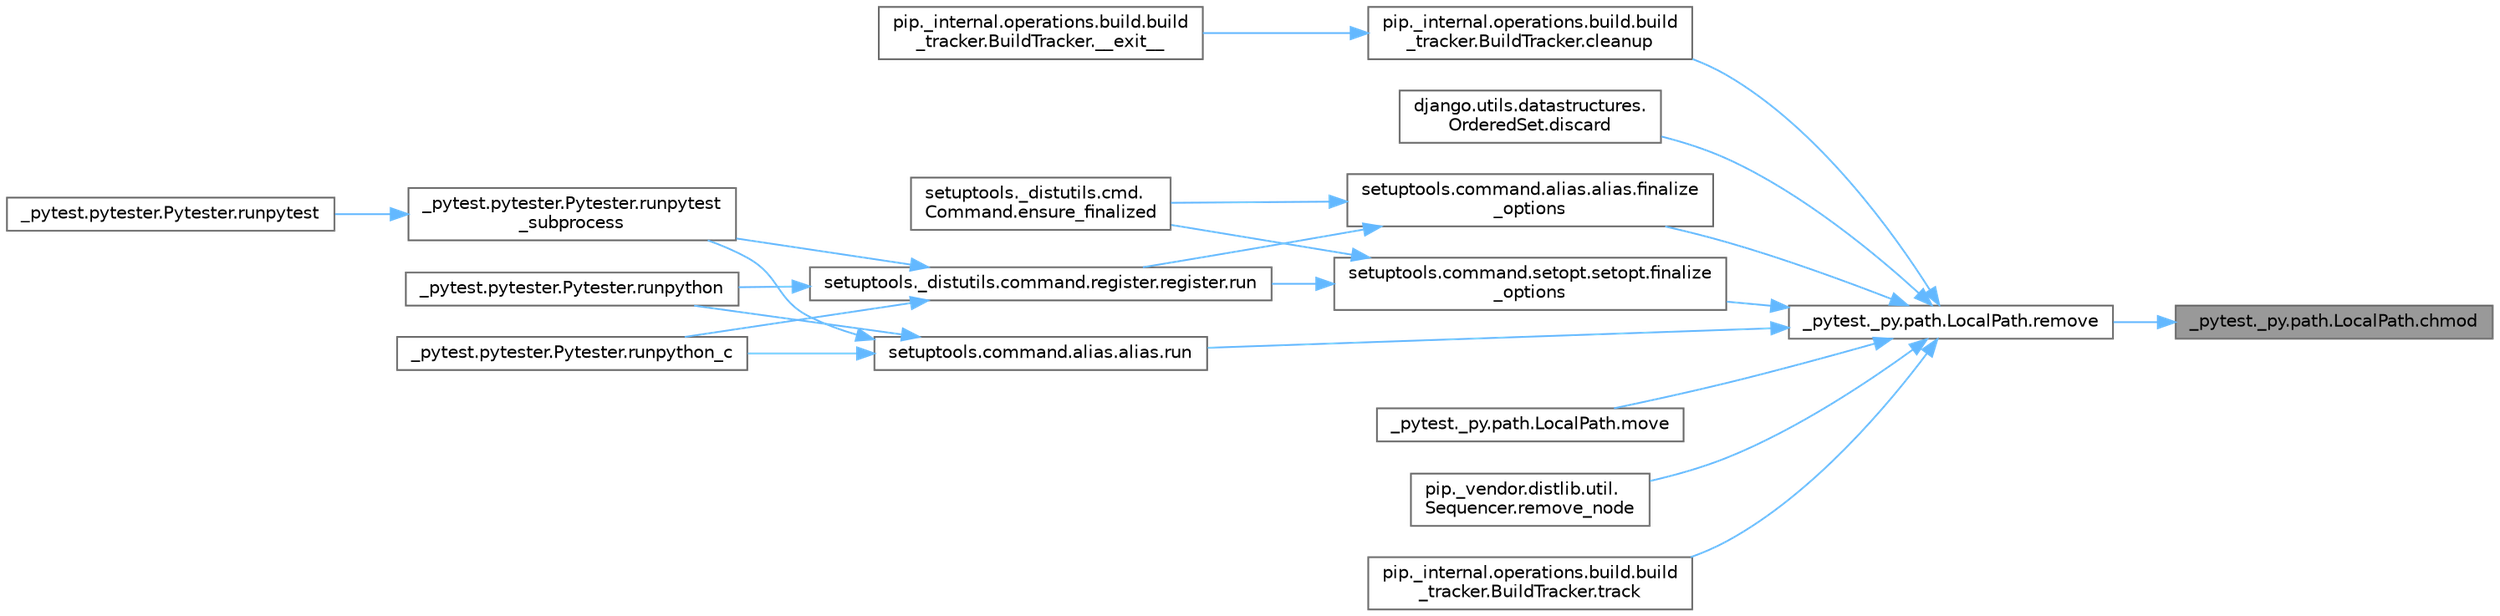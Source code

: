 digraph "_pytest._py.path.LocalPath.chmod"
{
 // LATEX_PDF_SIZE
  bgcolor="transparent";
  edge [fontname=Helvetica,fontsize=10,labelfontname=Helvetica,labelfontsize=10];
  node [fontname=Helvetica,fontsize=10,shape=box,height=0.2,width=0.4];
  rankdir="RL";
  Node1 [id="Node000001",label="_pytest._py.path.LocalPath.chmod",height=0.2,width=0.4,color="gray40", fillcolor="grey60", style="filled", fontcolor="black",tooltip=" "];
  Node1 -> Node2 [id="edge1_Node000001_Node000002",dir="back",color="steelblue1",style="solid",tooltip=" "];
  Node2 [id="Node000002",label="_pytest._py.path.LocalPath.remove",height=0.2,width=0.4,color="grey40", fillcolor="white", style="filled",URL="$class__pytest_1_1__py_1_1path_1_1_local_path.html#ab03c51c4d1c02d97ecc0249f7d270d2c",tooltip=" "];
  Node2 -> Node3 [id="edge2_Node000002_Node000003",dir="back",color="steelblue1",style="solid",tooltip=" "];
  Node3 [id="Node000003",label="pip._internal.operations.build.build\l_tracker.BuildTracker.cleanup",height=0.2,width=0.4,color="grey40", fillcolor="white", style="filled",URL="$classpip_1_1__internal_1_1operations_1_1build_1_1build__tracker_1_1_build_tracker.html#ac01ddd6917516ad5c3b069f0bf9904d4",tooltip=" "];
  Node3 -> Node4 [id="edge3_Node000003_Node000004",dir="back",color="steelblue1",style="solid",tooltip=" "];
  Node4 [id="Node000004",label="pip._internal.operations.build.build\l_tracker.BuildTracker.__exit__",height=0.2,width=0.4,color="grey40", fillcolor="white", style="filled",URL="$classpip_1_1__internal_1_1operations_1_1build_1_1build__tracker_1_1_build_tracker.html#ae0b93170bd8afa052a9f0156e7a2a7d9",tooltip=" "];
  Node2 -> Node5 [id="edge4_Node000002_Node000005",dir="back",color="steelblue1",style="solid",tooltip=" "];
  Node5 [id="Node000005",label="django.utils.datastructures.\lOrderedSet.discard",height=0.2,width=0.4,color="grey40", fillcolor="white", style="filled",URL="$classdjango_1_1utils_1_1datastructures_1_1_ordered_set.html#a0fde54f42220e0fe7d37d803749bdee1",tooltip=" "];
  Node2 -> Node6 [id="edge5_Node000002_Node000006",dir="back",color="steelblue1",style="solid",tooltip=" "];
  Node6 [id="Node000006",label="setuptools.command.alias.alias.finalize\l_options",height=0.2,width=0.4,color="grey40", fillcolor="white", style="filled",URL="$classsetuptools_1_1command_1_1alias_1_1alias.html#ab21471fdc6ebd50f1fcc399a810c5627",tooltip=" "];
  Node6 -> Node7 [id="edge6_Node000006_Node000007",dir="back",color="steelblue1",style="solid",tooltip=" "];
  Node7 [id="Node000007",label="setuptools._distutils.cmd.\lCommand.ensure_finalized",height=0.2,width=0.4,color="grey40", fillcolor="white", style="filled",URL="$classsetuptools_1_1__distutils_1_1cmd_1_1_command.html#a3d586ca13afbfed87a11872fd15515ab",tooltip=" "];
  Node6 -> Node8 [id="edge7_Node000006_Node000008",dir="back",color="steelblue1",style="solid",tooltip=" "];
  Node8 [id="Node000008",label="setuptools._distutils.command.register.register.run",height=0.2,width=0.4,color="grey40", fillcolor="white", style="filled",URL="$classsetuptools_1_1__distutils_1_1command_1_1register_1_1register.html#a2c04b126757f477c907033d7f3d0e169",tooltip=" "];
  Node8 -> Node9 [id="edge8_Node000008_Node000009",dir="back",color="steelblue1",style="solid",tooltip=" "];
  Node9 [id="Node000009",label="_pytest.pytester.Pytester.runpytest\l_subprocess",height=0.2,width=0.4,color="grey40", fillcolor="white", style="filled",URL="$class__pytest_1_1pytester_1_1_pytester.html#a59323c6d6a1469a1206f1c0b8fce99c9",tooltip=" "];
  Node9 -> Node10 [id="edge9_Node000009_Node000010",dir="back",color="steelblue1",style="solid",tooltip=" "];
  Node10 [id="Node000010",label="_pytest.pytester.Pytester.runpytest",height=0.2,width=0.4,color="grey40", fillcolor="white", style="filled",URL="$class__pytest_1_1pytester_1_1_pytester.html#a2765db48ffe1b8853581d711ff43a87b",tooltip=" "];
  Node8 -> Node11 [id="edge10_Node000008_Node000011",dir="back",color="steelblue1",style="solid",tooltip=" "];
  Node11 [id="Node000011",label="_pytest.pytester.Pytester.runpython",height=0.2,width=0.4,color="grey40", fillcolor="white", style="filled",URL="$class__pytest_1_1pytester_1_1_pytester.html#a4e0c539507f15fd333cf618faf9687ef",tooltip=" "];
  Node8 -> Node12 [id="edge11_Node000008_Node000012",dir="back",color="steelblue1",style="solid",tooltip=" "];
  Node12 [id="Node000012",label="_pytest.pytester.Pytester.runpython_c",height=0.2,width=0.4,color="grey40", fillcolor="white", style="filled",URL="$class__pytest_1_1pytester_1_1_pytester.html#aea789acfe206d9c40d9a6bf54a337f2a",tooltip=" "];
  Node2 -> Node13 [id="edge12_Node000002_Node000013",dir="back",color="steelblue1",style="solid",tooltip=" "];
  Node13 [id="Node000013",label="setuptools.command.setopt.setopt.finalize\l_options",height=0.2,width=0.4,color="grey40", fillcolor="white", style="filled",URL="$classsetuptools_1_1command_1_1setopt_1_1setopt.html#a58f0fcd27a26f1c32d24ee064878fc5c",tooltip=" "];
  Node13 -> Node7 [id="edge13_Node000013_Node000007",dir="back",color="steelblue1",style="solid",tooltip=" "];
  Node13 -> Node8 [id="edge14_Node000013_Node000008",dir="back",color="steelblue1",style="solid",tooltip=" "];
  Node2 -> Node14 [id="edge15_Node000002_Node000014",dir="back",color="steelblue1",style="solid",tooltip=" "];
  Node14 [id="Node000014",label="_pytest._py.path.LocalPath.move",height=0.2,width=0.4,color="grey40", fillcolor="white", style="filled",URL="$class__pytest_1_1__py_1_1path_1_1_local_path.html#aa422ed3e93248c07445d217b72c0bf28",tooltip=" "];
  Node2 -> Node15 [id="edge16_Node000002_Node000015",dir="back",color="steelblue1",style="solid",tooltip=" "];
  Node15 [id="Node000015",label="pip._vendor.distlib.util.\lSequencer.remove_node",height=0.2,width=0.4,color="grey40", fillcolor="white", style="filled",URL="$classpip_1_1__vendor_1_1distlib_1_1util_1_1_sequencer.html#af5c84f1523e62f23dbc432caff0f05c0",tooltip=" "];
  Node2 -> Node16 [id="edge17_Node000002_Node000016",dir="back",color="steelblue1",style="solid",tooltip=" "];
  Node16 [id="Node000016",label="setuptools.command.alias.alias.run",height=0.2,width=0.4,color="grey40", fillcolor="white", style="filled",URL="$classsetuptools_1_1command_1_1alias_1_1alias.html#a56a3d3b9600bac147792896c76810de4",tooltip=" "];
  Node16 -> Node9 [id="edge18_Node000016_Node000009",dir="back",color="steelblue1",style="solid",tooltip=" "];
  Node16 -> Node11 [id="edge19_Node000016_Node000011",dir="back",color="steelblue1",style="solid",tooltip=" "];
  Node16 -> Node12 [id="edge20_Node000016_Node000012",dir="back",color="steelblue1",style="solid",tooltip=" "];
  Node2 -> Node17 [id="edge21_Node000002_Node000017",dir="back",color="steelblue1",style="solid",tooltip=" "];
  Node17 [id="Node000017",label="pip._internal.operations.build.build\l_tracker.BuildTracker.track",height=0.2,width=0.4,color="grey40", fillcolor="white", style="filled",URL="$classpip_1_1__internal_1_1operations_1_1build_1_1build__tracker_1_1_build_tracker.html#a394d42a69664a5949488bfdfa79a8a1d",tooltip=" "];
}
